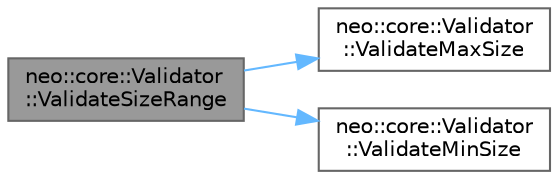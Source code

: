 digraph "neo::core::Validator::ValidateSizeRange"
{
 // LATEX_PDF_SIZE
  bgcolor="transparent";
  edge [fontname=Helvetica,fontsize=10,labelfontname=Helvetica,labelfontsize=10];
  node [fontname=Helvetica,fontsize=10,shape=box,height=0.2,width=0.4];
  rankdir="LR";
  Node1 [id="Node000001",label="neo::core::Validator\l::ValidateSizeRange",height=0.2,width=0.4,color="gray40", fillcolor="grey60", style="filled", fontcolor="black",tooltip=" "];
  Node1 -> Node2 [id="edge1_Node000001_Node000002",color="steelblue1",style="solid",tooltip=" "];
  Node2 [id="Node000002",label="neo::core::Validator\l::ValidateMaxSize",height=0.2,width=0.4,color="grey40", fillcolor="white", style="filled",URL="$classneo_1_1core_1_1_validator.html#ad59d84738b6fd4ba9ef2f27bc0d070f8",tooltip=" "];
  Node1 -> Node3 [id="edge2_Node000001_Node000003",color="steelblue1",style="solid",tooltip=" "];
  Node3 [id="Node000003",label="neo::core::Validator\l::ValidateMinSize",height=0.2,width=0.4,color="grey40", fillcolor="white", style="filled",URL="$classneo_1_1core_1_1_validator.html#ad530bde19baac0a62fb11c889ad9b6ab",tooltip=" "];
}
